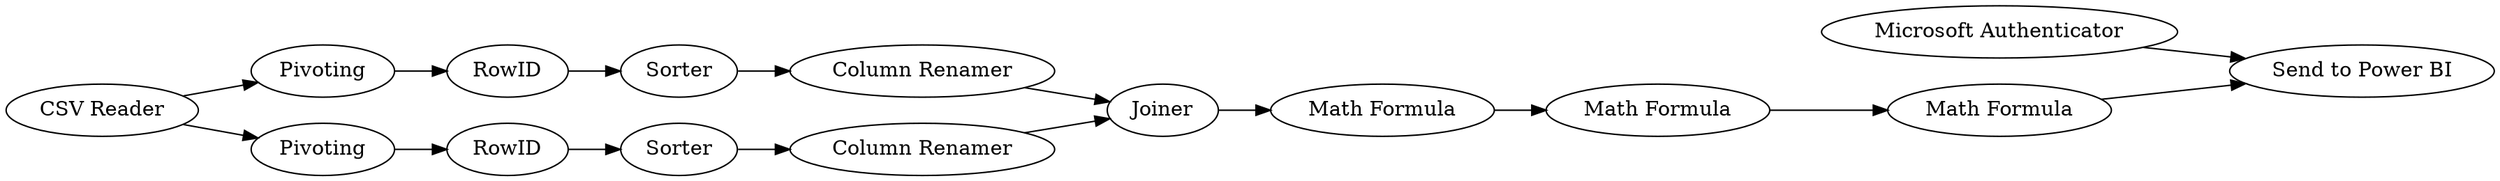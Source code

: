 digraph {
	"-4752784723830674468_16" [label=Sorter]
	"-6056346593379290368_16" [label="Math Formula"]
	"-4752784723830674468_19" [label=Pivoting]
	"-4752784723830674468_36" [label="Send to Power BI"]
	"-4752784723830674468_20" [label=Pivoting]
	"-6056346593379290368_18" [label="Math Formula"]
	"-4752784723830674468_38" [label="Column Renamer"]
	"-4752784723830674468_39" [label="Column Renamer"]
	"-4752784723830674468_33" [label="CSV Reader"]
	"-4752784723830674468_35" [label=Joiner]
	"-4752784723830674468_41" [label="Microsoft Authenticator"]
	"-4752784723830674468_22" [label=RowID]
	"-4752784723830674468_21" [label=RowID]
	"-4752784723830674468_17" [label=Sorter]
	"-6056346593379290368_17" [label="Math Formula"]
	"-4752784723830674468_20" -> "-4752784723830674468_21"
	"-4752784723830674468_33" -> "-4752784723830674468_19"
	"-6056346593379290368_16" -> "-6056346593379290368_17"
	"-4752784723830674468_16" -> "-4752784723830674468_38"
	"-4752784723830674468_35" -> "-6056346593379290368_16"
	"-4752784723830674468_33" -> "-4752784723830674468_20"
	"-4752784723830674468_17" -> "-4752784723830674468_39"
	"-4752784723830674468_19" -> "-4752784723830674468_22"
	"-6056346593379290368_17" -> "-6056346593379290368_18"
	"-4752784723830674468_22" -> "-4752784723830674468_17"
	"-4752784723830674468_38" -> "-4752784723830674468_35"
	"-4752784723830674468_21" -> "-4752784723830674468_16"
	"-4752784723830674468_39" -> "-4752784723830674468_35"
	"-6056346593379290368_18" -> "-4752784723830674468_36"
	"-4752784723830674468_41" -> "-4752784723830674468_36"
	rankdir=LR
}
